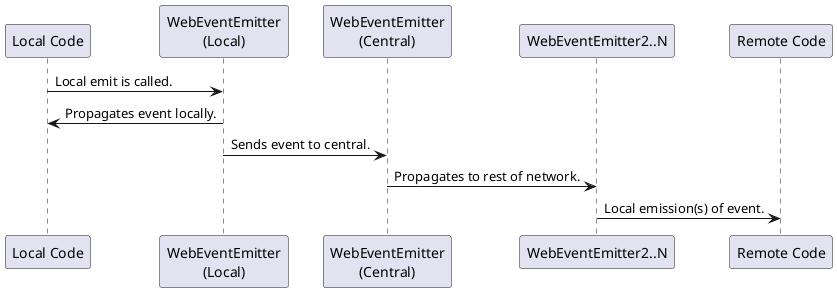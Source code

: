 @startuml Propagation flow

participant "Local Code" as local
participant "WebEventEmitter\n(Local)" as emitter
participant "WebEventEmitter\n(Central)" as central
participant "WebEventEmitter2..N" as others
participant "Remote Code" as remote

local -> emitter : Local emit is called.
emitter -> local : Propagates event locally.
emitter -> central : Sends event to central.
central -> others : Propagates to rest of network.
others -> remote : Local emission(s) of event.

@enduml